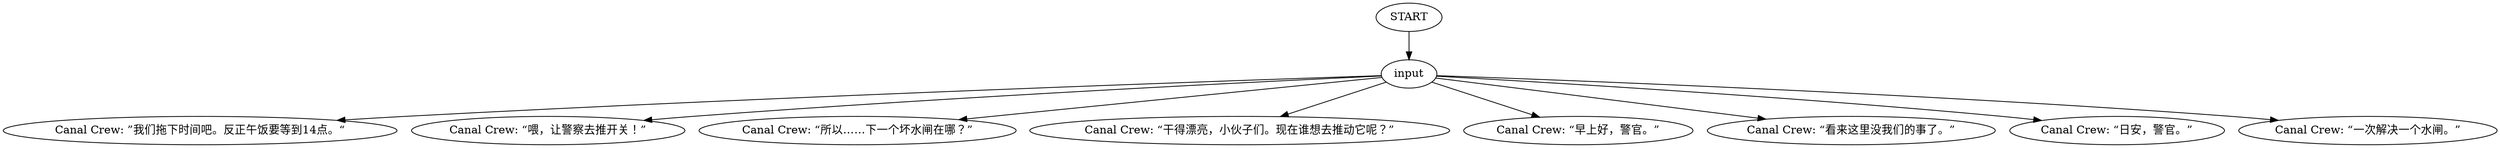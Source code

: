 # CANAL / WORKER barks
# Barks for workers loitering by the canal after fixing the water lock.
# ==================================================
digraph G {
	  0 [label="START"];
	  1 [label="input"];
	  2 [label="Canal Crew: ”我们拖下时间吧。反正午饭要等到14点。“"];
	  3 [label="Canal Crew: “喂，让警察去推开关！”"];
	  4 [label="Canal Crew: “所以……下一个坏水闸在哪？”"];
	  5 [label="Canal Crew: “干得漂亮，小伙子们。现在谁想去推动它呢？”"];
	  6 [label="Canal Crew: “早上好，警官。”"];
	  7 [label="Canal Crew: “看来这里没我们的事了。”"];
	  9 [label="Canal Crew: “日安，警官。”"];
	  10 [label="Canal Crew: “一次解决一个水闸。”"];
	  0 -> 1
	  1 -> 2
	  1 -> 3
	  1 -> 4
	  1 -> 5
	  1 -> 6
	  1 -> 7
	  1 -> 9
	  1 -> 10
}

